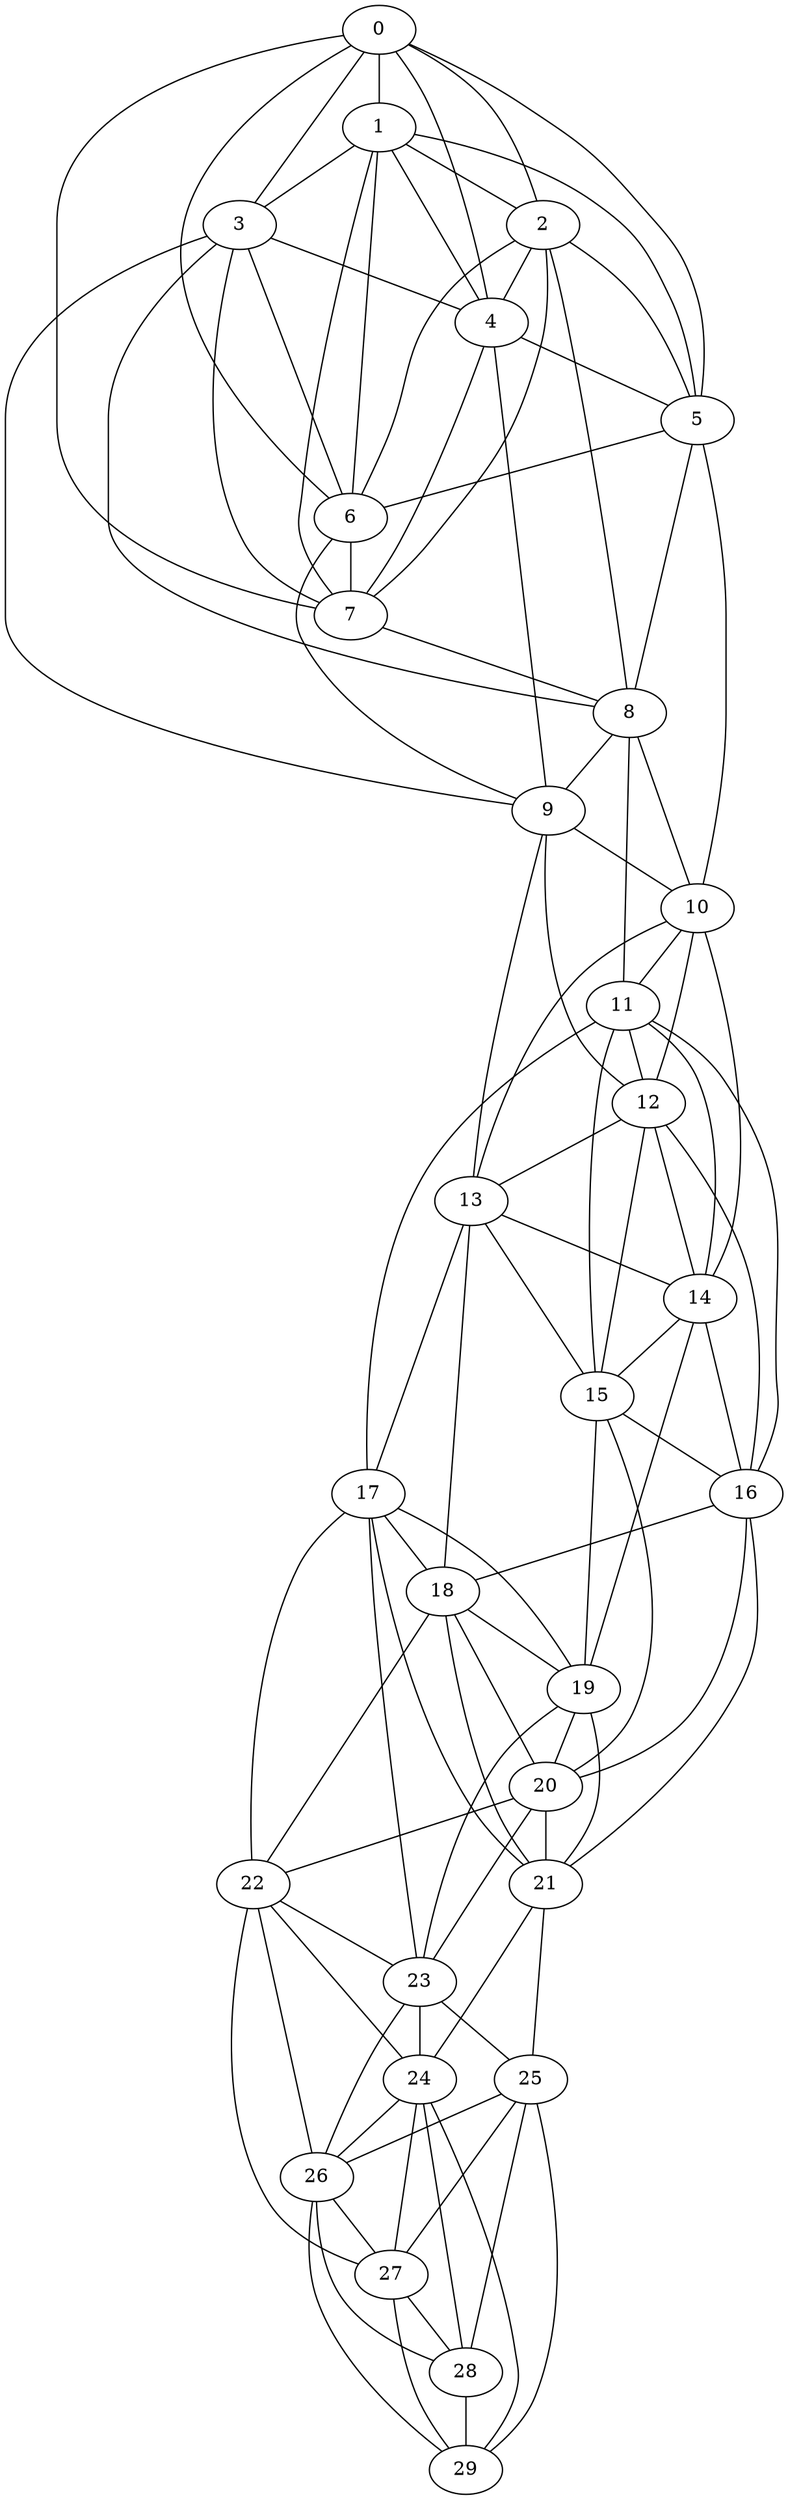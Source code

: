 graph grafoBarabasi_30_7  {
0;
1;
2;
3;
4;
5;
6;
7;
8;
9;
10;
11;
12;
13;
14;
15;
16;
17;
18;
19;
20;
21;
22;
23;
24;
25;
26;
27;
28;
29;
0 -- 1;
0 -- 2;
0 -- 3;
0 -- 4;
0 -- 5;
0 -- 6;
0 -- 7;
1 -- 2;
1 -- 3;
1 -- 4;
1 -- 5;
1 -- 6;
1 -- 7;
2 -- 4;
2 -- 5;
2 -- 6;
2 -- 7;
2 -- 8;
3 -- 4;
3 -- 6;
3 -- 7;
3 -- 8;
3 -- 9;
4 -- 5;
4 -- 7;
4 -- 9;
5 -- 6;
5 -- 8;
5 -- 10;
6 -- 7;
6 -- 9;
7 -- 8;
8 -- 9;
8 -- 10;
8 -- 11;
9 -- 10;
9 -- 12;
9 -- 13;
10 -- 11;
10 -- 12;
10 -- 13;
10 -- 14;
11 -- 12;
11 -- 14;
11 -- 15;
11 -- 16;
11 -- 17;
12 -- 13;
12 -- 14;
12 -- 15;
12 -- 16;
13 -- 14;
13 -- 15;
13 -- 17;
13 -- 18;
14 -- 15;
14 -- 16;
14 -- 19;
15 -- 16;
15 -- 19;
15 -- 20;
16 -- 18;
16 -- 20;
16 -- 21;
17 -- 18;
17 -- 19;
17 -- 21;
17 -- 22;
17 -- 23;
18 -- 19;
18 -- 20;
18 -- 21;
18 -- 22;
19 -- 20;
19 -- 21;
19 -- 23;
20 -- 21;
20 -- 22;
20 -- 23;
21 -- 24;
21 -- 25;
22 -- 23;
22 -- 24;
22 -- 26;
22 -- 27;
23 -- 24;
23 -- 25;
23 -- 26;
24 -- 26;
24 -- 27;
24 -- 28;
24 -- 29;
25 -- 26;
25 -- 27;
25 -- 28;
25 -- 29;
26 -- 27;
26 -- 28;
26 -- 29;
27 -- 28;
27 -- 29;
28 -- 29;
}